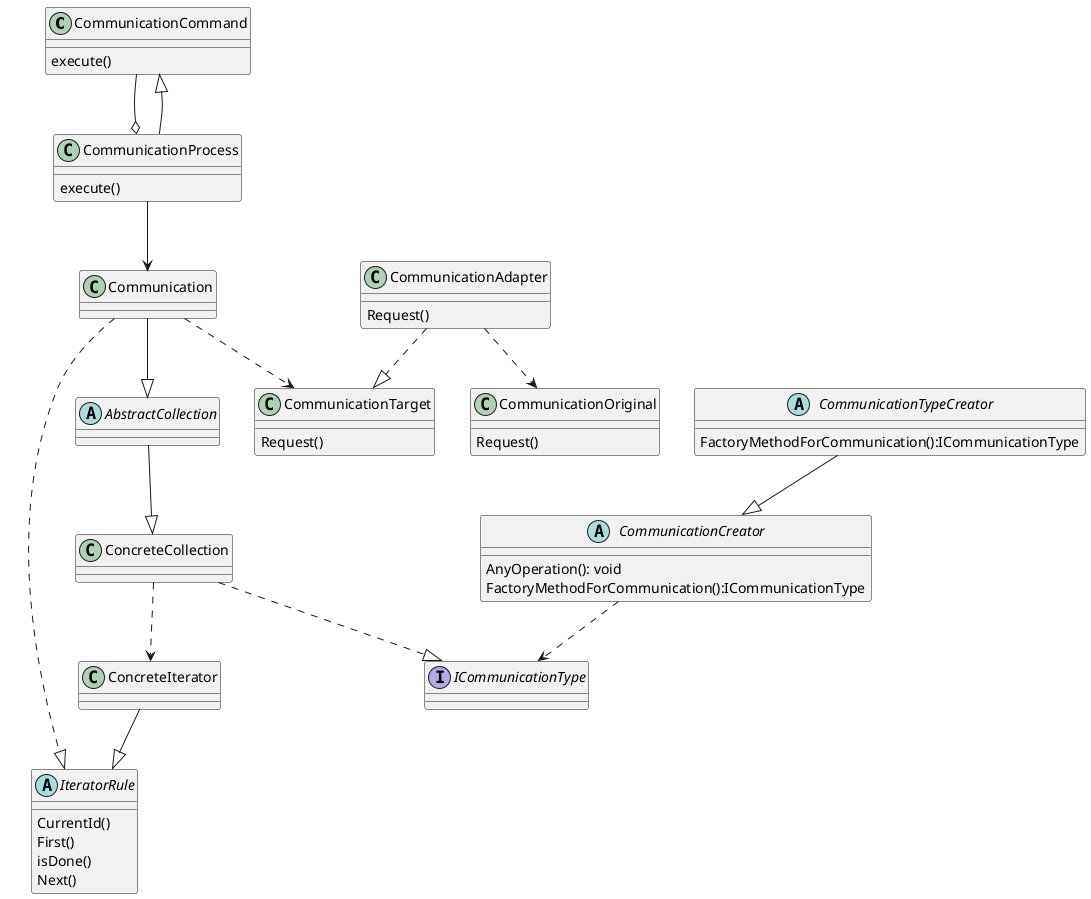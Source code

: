 @startuml

class CommunicationCommand{
	execute()
}

class CommunicationProcess{
	execute()
}


class Communication{
	
}

interface ICommunicationType{
	
}

abstract CommunicationCreator{
	AnyOperation(): void
	FactoryMethodForCommunication():ICommunicationType
	
}
abstract CommunicationTypeCreator{
	FactoryMethodForCommunication():ICommunicationType
	
}

class CommunicationTarget{
	Request()
}

class CommunicationAdapter{
	Request()
}

class CommunicationOriginal{
	Request()
}

Abstract IteratorRule{
	CurrentId()
	First()
	isDone()
	Next()
}

Class ConcreteIterator{
}

class ConcreteCollection{
}

Abstract AbstractCollection{
}

CommunicationProcess --|> CommunicationCommand
CommunicationCommand --o  CommunicationProcess
ConcreteCollection ..|> ICommunicationType
CommunicationCreator ..> ICommunicationType
CommunicationTypeCreator --|> CommunicationCreator
Communication ..> CommunicationTarget
CommunicationAdapter ..|> CommunicationTarget
CommunicationAdapter ..> CommunicationOriginal
Communication ..|> IteratorRule
ConcreteIterator --|> IteratorRule
ConcreteCollection ..> ConcreteIterator
AbstractCollection --|> ConcreteCollection
Communication --|> AbstractCollection
CommunicationProcess --> Communication
@enduml
